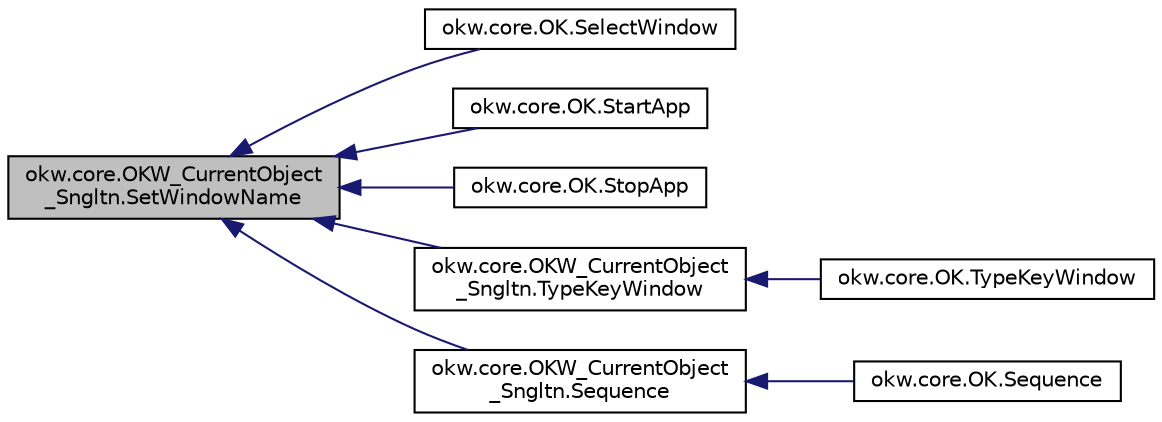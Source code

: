 digraph "okw.core.OKW_CurrentObject_Sngltn.SetWindowName"
{
 // INTERACTIVE_SVG=YES
  edge [fontname="Helvetica",fontsize="10",labelfontname="Helvetica",labelfontsize="10"];
  node [fontname="Helvetica",fontsize="10",shape=record];
  rankdir="LR";
  Node215 [label="okw.core.OKW_CurrentObject\l_Sngltn.SetWindowName",height=0.2,width=0.4,color="black", fillcolor="grey75", style="filled", fontcolor="black"];
  Node215 -> Node216 [dir="back",color="midnightblue",fontsize="10",style="solid",fontname="Helvetica"];
  Node216 [label="okw.core.OK.SelectWindow",height=0.2,width=0.4,color="black", fillcolor="white", style="filled",URL="$classokw_1_1core_1_1_o_k.html#a4609a2156286fe56e1d4dba1695cd600",tooltip="Setzt den Kontext auf das gegebene Fenster. "];
  Node215 -> Node217 [dir="back",color="midnightblue",fontsize="10",style="solid",fontname="Helvetica"];
  Node217 [label="okw.core.OK.StartApp",height=0.2,width=0.4,color="black", fillcolor="white", style="filled",URL="$classokw_1_1core_1_1_o_k.html#a38d47241f9746791eecaf7a45fcabb80",tooltip="Startet die gegebene Anwendung. "];
  Node215 -> Node218 [dir="back",color="midnightblue",fontsize="10",style="solid",fontname="Helvetica"];
  Node218 [label="okw.core.OK.StopApp",height=0.2,width=0.4,color="black", fillcolor="white", style="filled",URL="$classokw_1_1core_1_1_o_k.html#adbb934e4f20a0c451b4720a67c6cf99a",tooltip="Beendet eine gegebene Anwendung. "];
  Node215 -> Node219 [dir="back",color="midnightblue",fontsize="10",style="solid",fontname="Helvetica"];
  Node219 [label="okw.core.OKW_CurrentObject\l_Sngltn.TypeKeyWindow",height=0.2,width=0.4,color="black", fillcolor="white", style="filled",URL="$classokw_1_1core_1_1_o_k_w___current_object___sngltn.html#a350a9bdb4624468961e116882d29dfd6",tooltip="Ruft eine Methode TypeKeyWindow( Val ) des aktuellen Objektes via \"Latebound Function Call\" auf..."];
  Node219 -> Node220 [dir="back",color="midnightblue",fontsize="10",style="solid",fontname="Helvetica"];
  Node220 [label="okw.core.OK.TypeKeyWindow",height=0.2,width=0.4,color="black", fillcolor="white", style="filled",URL="$classokw_1_1core_1_1_o_k.html#ad91da46f1631eed55757d42061543e86",tooltip="Tastatureingabe in ein bestimmtes Fensterobjekt. "];
  Node215 -> Node221 [dir="back",color="midnightblue",fontsize="10",style="solid",fontname="Helvetica"];
  Node221 [label="okw.core.OKW_CurrentObject\l_Sngltn.Sequence",height=0.2,width=0.4,color="black", fillcolor="white", style="filled",URL="$classokw_1_1core_1_1_o_k_w___current_object___sngltn.html#ac9094e0839ae909a3b9b5dd1d7b91be2",tooltip="Ruft eine Methode, gegeben in fpsMethodName, des aktuellen Objektes via \"late bound function call\" au..."];
  Node221 -> Node222 [dir="back",color="midnightblue",fontsize="10",style="solid",fontname="Helvetica"];
  Node222 [label="okw.core.OK.Sequence",height=0.2,width=0.4,color="black", fillcolor="white", style="filled",URL="$classokw_1_1core_1_1_o_k.html#a4ce824499d5b8b9612beff9f5438c6a1",tooltip="Ruft die Sequenz eines Fensters auf. "];
}
